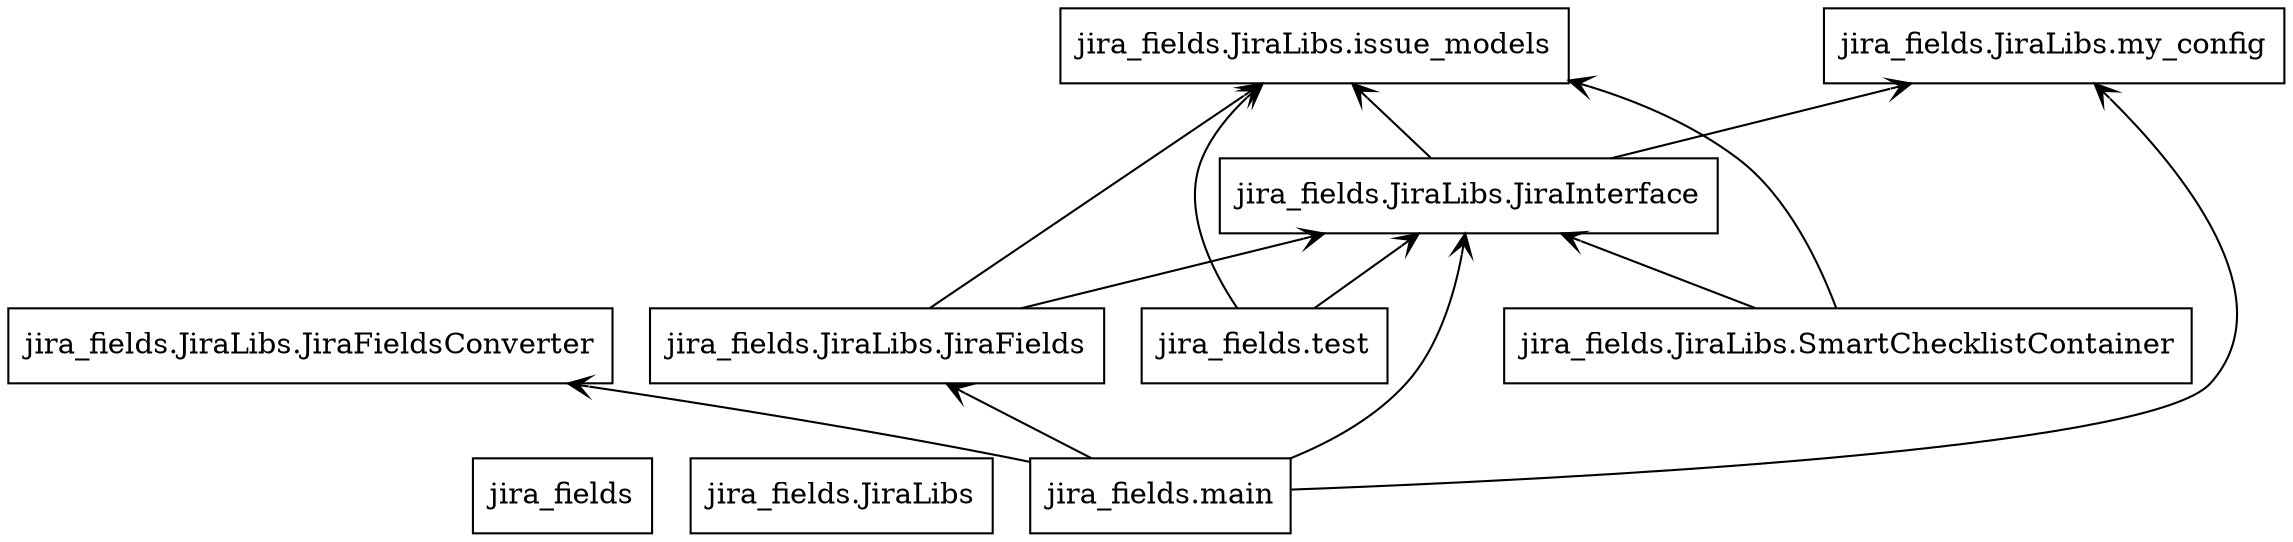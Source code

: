 digraph "packages" {
rankdir=BT
charset="utf-8"
"jira_fields" [color="black", label=<jira_fields>, shape="box", style="solid"];
"jira_fields.JiraLibs" [color="black", label=<jira_fields.JiraLibs>, shape="box", style="solid"];
"jira_fields.JiraLibs.JiraFields" [color="black", label=<jira_fields.JiraLibs.JiraFields>, shape="box", style="solid"];
"jira_fields.JiraLibs.JiraFieldsConverter" [color="black", label=<jira_fields.JiraLibs.JiraFieldsConverter>, shape="box", style="solid"];
"jira_fields.JiraLibs.JiraInterface" [color="black", label=<jira_fields.JiraLibs.JiraInterface>, shape="box", style="solid"];
"jira_fields.JiraLibs.SmartChecklistContainer" [color="black", label=<jira_fields.JiraLibs.SmartChecklistContainer>, shape="box", style="solid"];
"jira_fields.JiraLibs.issue_models" [color="black", label=<jira_fields.JiraLibs.issue_models>, shape="box", style="solid"];
"jira_fields.JiraLibs.my_config" [color="black", label=<jira_fields.JiraLibs.my_config>, shape="box", style="solid"];
"jira_fields.main" [color="black", label=<jira_fields.main>, shape="box", style="solid"];
"jira_fields.test" [color="black", label=<jira_fields.test>, shape="box", style="solid"];
"jira_fields.JiraLibs.JiraFields" -> "jira_fields.JiraLibs.JiraInterface" [arrowhead="open", arrowtail="none"];
"jira_fields.JiraLibs.JiraFields" -> "jira_fields.JiraLibs.issue_models" [arrowhead="open", arrowtail="none"];
"jira_fields.JiraLibs.JiraInterface" -> "jira_fields.JiraLibs.issue_models" [arrowhead="open", arrowtail="none"];
"jira_fields.JiraLibs.JiraInterface" -> "jira_fields.JiraLibs.my_config" [arrowhead="open", arrowtail="none"];
"jira_fields.JiraLibs.SmartChecklistContainer" -> "jira_fields.JiraLibs.JiraInterface" [arrowhead="open", arrowtail="none"];
"jira_fields.JiraLibs.SmartChecklistContainer" -> "jira_fields.JiraLibs.issue_models" [arrowhead="open", arrowtail="none"];
"jira_fields.main" -> "jira_fields.JiraLibs.JiraFields" [arrowhead="open", arrowtail="none"];
"jira_fields.main" -> "jira_fields.JiraLibs.JiraFieldsConverter" [arrowhead="open", arrowtail="none"];
"jira_fields.main" -> "jira_fields.JiraLibs.JiraInterface" [arrowhead="open", arrowtail="none"];
"jira_fields.main" -> "jira_fields.JiraLibs.my_config" [arrowhead="open", arrowtail="none"];
"jira_fields.test" -> "jira_fields.JiraLibs.JiraInterface" [arrowhead="open", arrowtail="none"];
"jira_fields.test" -> "jira_fields.JiraLibs.issue_models" [arrowhead="open", arrowtail="none"];
}
